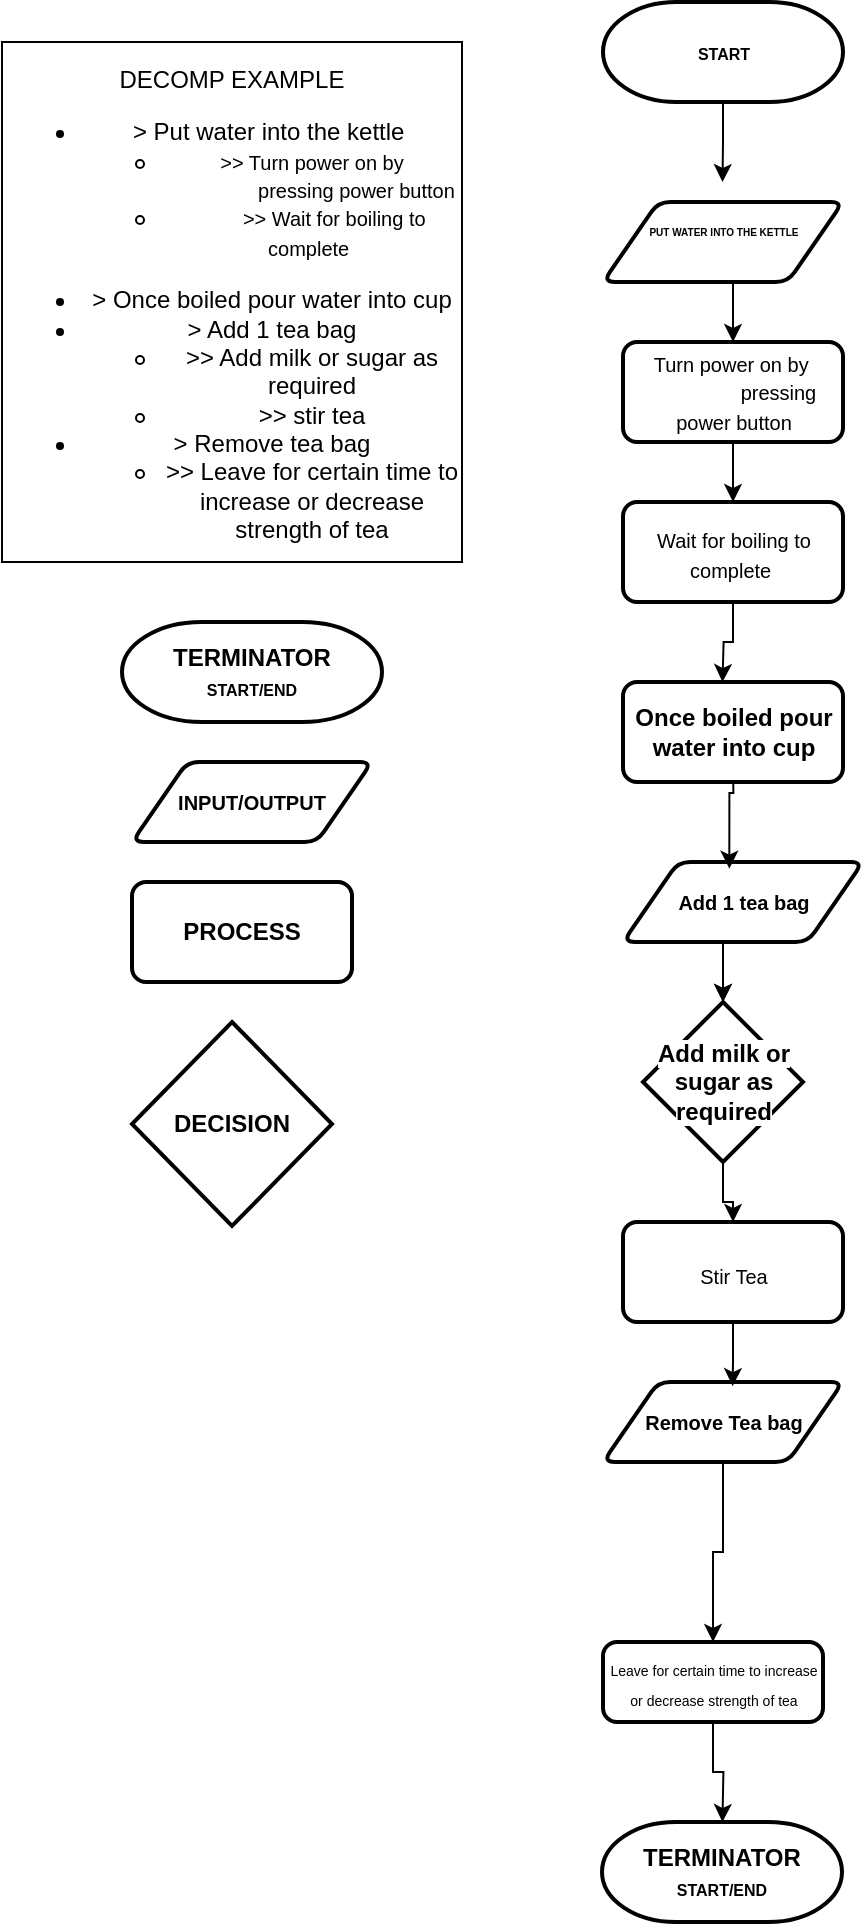 <mxfile version="26.2.14">
  <diagram name="Page-1" id="hdfUu6miAbO8KPyTUcIj">
    <mxGraphModel dx="678" dy="1254" grid="1" gridSize="10" guides="1" tooltips="1" connect="1" arrows="1" fold="1" page="1" pageScale="1" pageWidth="827" pageHeight="1169" math="0" shadow="0">
      <root>
        <mxCell id="0" />
        <mxCell id="1" parent="0" />
        <mxCell id="lo5BohARaPk3vTkeO70g-3" value="&lt;b&gt;&lt;font style=&quot;color: light-dark(rgb(0, 0, 0), rgb(1, 1, 1));&quot;&gt;TERMINATOR&lt;/font&gt;&lt;/b&gt;&lt;div&gt;&lt;b&gt;&lt;font style=&quot;color: light-dark(rgb(0, 0, 0), rgb(1, 1, 1)); font-size: 8px;&quot;&gt;START/END&lt;/font&gt;&lt;/b&gt;&lt;/div&gt;" style="strokeWidth=2;html=1;shape=mxgraph.flowchart.terminator;whiteSpace=wrap;direction=east;flipH=0;flipV=1;fillColor=light-dark(#FFFFFF,#FFB570);" vertex="1" parent="1">
          <mxGeometry x="160" y="350" width="130" height="50" as="geometry" />
        </mxCell>
        <mxCell id="lo5BohARaPk3vTkeO70g-5" value="DECISION" style="strokeWidth=2;html=1;shape=mxgraph.flowchart.decision;whiteSpace=wrap;fillColor=light-dark(#FFFFFF,#3333FF);fontStyle=1" vertex="1" parent="1">
          <mxGeometry x="165" y="550" width="100" height="102" as="geometry" />
        </mxCell>
        <mxCell id="lo5BohARaPk3vTkeO70g-6" value="&lt;font style=&quot;color: light-dark(rgb(0, 0, 0), rgb(0, 0, 0));&quot;&gt;&lt;b&gt;PROCESS&lt;/b&gt;&lt;/font&gt;" style="rounded=1;whiteSpace=wrap;html=1;absoluteArcSize=1;arcSize=14;strokeWidth=2;fillColor=light-dark(#FFFFFF,#66CC00);" vertex="1" parent="1">
          <mxGeometry x="165" y="480" width="110" height="50" as="geometry" />
        </mxCell>
        <mxCell id="lo5BohARaPk3vTkeO70g-11" value="&lt;div&gt;&lt;br&gt;&lt;/div&gt;&lt;div&gt;DECOMP EXAMPLE&lt;/div&gt;&lt;ul&gt;&lt;li&gt;&amp;gt; Put water into the kettle&amp;nbsp;&lt;/li&gt;&lt;ul&gt;&lt;li&gt;&lt;font style=&quot;font-size: 10px;&quot;&gt;&amp;gt;&amp;gt; Turn power on by &lt;span style=&quot;background-color: transparent; color: light-dark(rgb(0, 0, 0), rgb(255, 255, 255)); white-space: pre;&quot;&gt;&#x9;&lt;/span&gt;&lt;span style=&quot;background-color: transparent; color: light-dark(rgb(0, 0, 0), rgb(255, 255, 255)); white-space: pre;&quot;&gt;&#x9;&lt;/span&gt;&lt;span style=&quot;background-color: transparent; color: light-dark(rgb(0, 0, 0), rgb(255, 255, 255));&quot;&gt;pressing power button&lt;/span&gt;&lt;/font&gt;&lt;/li&gt;&lt;li&gt;&lt;font style=&quot;background-color: transparent; color: light-dark(rgb(0, 0, 0), rgb(255, 255, 255)); font-size: 10px;&quot;&gt;&lt;span style=&quot;white-space: pre;&quot;&gt;&#x9;&lt;/span&gt;&amp;gt;&amp;gt; Wait for boiling to complete&lt;/font&gt;&lt;span style=&quot;background-color: transparent; color: light-dark(rgb(0, 0, 0), rgb(255, 255, 255));&quot;&gt;&amp;nbsp;&lt;/span&gt;&lt;/li&gt;&lt;/ul&gt;&lt;/ul&gt;&lt;ul&gt;&lt;li&gt;&amp;gt; Once boiled pour water into cup&lt;/li&gt;&lt;li&gt;&amp;gt; Add 1 tea bag&lt;/li&gt;&lt;ul&gt;&lt;li&gt;&amp;gt;&amp;gt; Add milk or sugar as required&lt;/li&gt;&lt;li&gt;&amp;gt;&amp;gt; stir tea&lt;/li&gt;&lt;/ul&gt;&lt;li&gt;&lt;span style=&quot;background-color: transparent; color: light-dark(rgb(0, 0, 0), rgb(255, 255, 255));&quot;&gt;&amp;gt; Remove tea bag&lt;/span&gt;&lt;/li&gt;&lt;ul&gt;&lt;li&gt;&amp;gt;&amp;gt; Leave for certain time to increase or decrease strength of tea&lt;/li&gt;&lt;/ul&gt;&lt;/ul&gt;" style="rounded=0;whiteSpace=wrap;html=1;" vertex="1" parent="1">
          <mxGeometry x="100" y="60" width="230" height="260" as="geometry" />
        </mxCell>
        <mxCell id="lo5BohARaPk3vTkeO70g-33" value="&lt;font style=&quot;font-size: 10px;&quot; color=&quot;#000000&quot;&gt;&lt;b style=&quot;&quot;&gt;INPUT/OUTPUT&lt;/b&gt;&lt;/font&gt;" style="shape=parallelogram;html=1;strokeWidth=2;perimeter=parallelogramPerimeter;whiteSpace=wrap;rounded=1;arcSize=12;size=0.23;fillColor=light-dark(#FFFFFF,#3399FF);" vertex="1" parent="1">
          <mxGeometry x="165" y="420" width="120" height="40" as="geometry" />
        </mxCell>
        <mxCell id="lo5BohARaPk3vTkeO70g-41" value="" style="group" vertex="1" connectable="0" parent="1">
          <mxGeometry x="400" y="40" width="130.5" height="960" as="geometry" />
        </mxCell>
        <mxCell id="lo5BohARaPk3vTkeO70g-12" value="&lt;div&gt;&lt;b&gt;&lt;font style=&quot;color: light-dark(rgb(0, 0, 0), rgb(1, 1, 1)); font-size: 8px;&quot;&gt;START&lt;/font&gt;&lt;/b&gt;&lt;/div&gt;" style="strokeWidth=2;html=1;shape=mxgraph.flowchart.terminator;whiteSpace=wrap;direction=east;flipH=0;flipV=1;fillColor=light-dark(#FFFFFF,#FFB570);" vertex="1" parent="lo5BohARaPk3vTkeO70g-41">
          <mxGeometry x="0.5" width="120" height="50" as="geometry" />
        </mxCell>
        <mxCell id="lo5BohARaPk3vTkeO70g-15" value="&lt;font style=&quot;font-size: 5px;&quot;&gt;&lt;b style=&quot;&quot;&gt;PUT WATER INTO THE KETTLE&lt;/b&gt;&lt;/font&gt;&lt;div&gt;&lt;font style=&quot;font-size: 10px; color: light-dark(rgb(0, 0, 0), rgb(0, 0, 0));&quot;&gt;&lt;b&gt;&lt;br&gt;&lt;/b&gt;&lt;/font&gt;&lt;/div&gt;" style="shape=parallelogram;html=1;strokeWidth=2;perimeter=parallelogramPerimeter;whiteSpace=wrap;rounded=1;arcSize=12;size=0.23;fillColor=light-dark(#FFFFFF,#3399FF);" vertex="1" parent="lo5BohARaPk3vTkeO70g-41">
          <mxGeometry x="0.5" y="100" width="120" height="40" as="geometry" />
        </mxCell>
        <mxCell id="lo5BohARaPk3vTkeO70g-34" value="&lt;font style=&quot;font-size: 10px;&quot; color=&quot;#000000&quot;&gt;&lt;b style=&quot;&quot;&gt;Remove Tea bag&lt;/b&gt;&lt;/font&gt;" style="shape=parallelogram;html=1;strokeWidth=2;perimeter=parallelogramPerimeter;whiteSpace=wrap;rounded=1;arcSize=12;size=0.23;fillColor=light-dark(#FFFFFF,#3399FF);" vertex="1" parent="lo5BohARaPk3vTkeO70g-41">
          <mxGeometry x="0.5" y="690" width="120" height="40" as="geometry" />
        </mxCell>
        <mxCell id="lo5BohARaPk3vTkeO70g-39" value="&lt;b&gt;&lt;font style=&quot;color: light-dark(rgb(0, 0, 0), rgb(1, 1, 1));&quot;&gt;TERMINATOR&lt;/font&gt;&lt;/b&gt;&lt;div&gt;&lt;b&gt;&lt;font style=&quot;color: light-dark(rgb(0, 0, 0), rgb(1, 1, 1)); font-size: 8px;&quot;&gt;START/END&lt;/font&gt;&lt;/b&gt;&lt;/div&gt;" style="strokeWidth=2;html=1;shape=mxgraph.flowchart.terminator;whiteSpace=wrap;direction=east;flipH=0;flipV=1;fillColor=light-dark(#FFFFFF,#FFB570);" vertex="1" parent="lo5BohARaPk3vTkeO70g-41">
          <mxGeometry y="910" width="120" height="50" as="geometry" />
        </mxCell>
        <mxCell id="lo5BohARaPk3vTkeO70g-40" value="" style="group" vertex="1" connectable="0" parent="lo5BohARaPk3vTkeO70g-41">
          <mxGeometry x="0.5" y="90" width="130" height="820" as="geometry" />
        </mxCell>
        <mxCell id="lo5BohARaPk3vTkeO70g-2" value="&lt;font color=&quot;#000000&quot;&gt;&lt;span style=&quot;font-size: 10px;&quot;&gt;&lt;b&gt;Add 1 tea bag&lt;/b&gt;&lt;/span&gt;&lt;/font&gt;" style="shape=parallelogram;html=1;strokeWidth=2;perimeter=parallelogramPerimeter;whiteSpace=wrap;rounded=1;arcSize=12;size=0.23;fillColor=light-dark(#FFFFFF,#3399FF);" vertex="1" parent="lo5BohARaPk3vTkeO70g-40">
          <mxGeometry x="10" y="340" width="120" height="40" as="geometry" />
        </mxCell>
        <mxCell id="lo5BohARaPk3vTkeO70g-13" style="edgeStyle=orthogonalEdgeStyle;rounded=0;orthogonalLoop=1;jettySize=auto;html=1;exitX=0.5;exitY=0;exitDx=0;exitDy=0;exitPerimeter=0;" edge="1" parent="lo5BohARaPk3vTkeO70g-40" source="lo5BohARaPk3vTkeO70g-12">
          <mxGeometry relative="1" as="geometry">
            <mxPoint x="59.75" as="targetPoint" />
          </mxGeometry>
        </mxCell>
        <mxCell id="lo5BohARaPk3vTkeO70g-19" style="edgeStyle=orthogonalEdgeStyle;rounded=0;orthogonalLoop=1;jettySize=auto;html=1;exitX=0.5;exitY=1;exitDx=0;exitDy=0;entryX=0.5;entryY=0;entryDx=0;entryDy=0;" edge="1" parent="lo5BohARaPk3vTkeO70g-40" source="lo5BohARaPk3vTkeO70g-16" target="lo5BohARaPk3vTkeO70g-17">
          <mxGeometry relative="1" as="geometry" />
        </mxCell>
        <mxCell id="lo5BohARaPk3vTkeO70g-16" value="&lt;div&gt;&lt;span style=&quot;background-color: transparent; color: light-dark(rgb(0, 0, 0), rgb(255, 255, 255)); font-size: 10px;&quot;&gt;Turn power on by&amp;nbsp;&lt;/span&gt;&lt;span style=&quot;background-color: transparent; color: light-dark(rgb(0, 0, 0), rgb(255, 255, 255)); font-size: 10px; white-space: pre;&quot;&gt;&#x9;&lt;/span&gt;&lt;span style=&quot;background-color: transparent; color: light-dark(rgb(0, 0, 0), rgb(255, 255, 255)); font-size: 10px; white-space: pre;&quot;&gt;&#x9;&lt;/span&gt;&lt;span style=&quot;background-color: transparent; color: light-dark(rgb(0, 0, 0), rgb(255, 255, 255)); font-size: 10px;&quot;&gt;pressing power button&lt;/span&gt;&lt;/div&gt;" style="rounded=1;whiteSpace=wrap;html=1;absoluteArcSize=1;arcSize=14;strokeWidth=2;fillColor=light-dark(#FFFFFF,#66CC00);" vertex="1" parent="lo5BohARaPk3vTkeO70g-40">
          <mxGeometry x="10" y="80" width="110" height="50" as="geometry" />
        </mxCell>
        <mxCell id="lo5BohARaPk3vTkeO70g-20" style="edgeStyle=orthogonalEdgeStyle;rounded=0;orthogonalLoop=1;jettySize=auto;html=1;exitX=0.5;exitY=1;exitDx=0;exitDy=0;" edge="1" parent="lo5BohARaPk3vTkeO70g-40" source="lo5BohARaPk3vTkeO70g-17">
          <mxGeometry relative="1" as="geometry">
            <mxPoint x="59.75" y="250" as="targetPoint" />
          </mxGeometry>
        </mxCell>
        <mxCell id="lo5BohARaPk3vTkeO70g-17" value="&lt;div&gt;&lt;font style=&quot;background-color: transparent; color: light-dark(rgb(0, 0, 0), rgb(255, 255, 255)); font-size: 10px;&quot;&gt;&lt;br&gt;&lt;/font&gt;&lt;/div&gt;&lt;font style=&quot;background-color: transparent; color: light-dark(rgb(0, 0, 0), rgb(255, 255, 255)); font-size: 10px;&quot;&gt;Wait for boiling to complete&lt;/font&gt;&lt;span style=&quot;background-color: transparent; color: light-dark(rgb(0, 0, 0), rgb(255, 255, 255));&quot;&gt;&amp;nbsp;&lt;/span&gt;&lt;ul&gt;&lt;/ul&gt;" style="rounded=1;whiteSpace=wrap;html=1;absoluteArcSize=1;arcSize=14;strokeWidth=2;fillColor=light-dark(#FFFFFF,#66CC00);" vertex="1" parent="lo5BohARaPk3vTkeO70g-40">
          <mxGeometry x="10" y="160" width="110" height="50" as="geometry" />
        </mxCell>
        <mxCell id="lo5BohARaPk3vTkeO70g-24" style="edgeStyle=orthogonalEdgeStyle;rounded=0;orthogonalLoop=1;jettySize=auto;html=1;exitX=0.5;exitY=1;exitDx=0;exitDy=0;entryX=0.443;entryY=0.083;entryDx=0;entryDy=0;entryPerimeter=0;" edge="1" parent="lo5BohARaPk3vTkeO70g-40" target="lo5BohARaPk3vTkeO70g-2">
          <mxGeometry relative="1" as="geometry">
            <mxPoint x="64.69" y="270" as="sourcePoint" />
            <mxPoint x="70" y="320" as="targetPoint" />
          </mxGeometry>
        </mxCell>
        <mxCell id="lo5BohARaPk3vTkeO70g-23" value="&lt;div&gt;&lt;font style=&quot;background-color: transparent; color: light-dark(rgb(0, 0, 0), rgb(255, 255, 255)); font-size: 10px;&quot;&gt;&lt;br&gt;&lt;/font&gt;&lt;/div&gt;&lt;span style=&quot;font-size: 10px;&quot;&gt;Stir Tea&lt;/span&gt;&lt;ul&gt;&lt;/ul&gt;" style="rounded=1;whiteSpace=wrap;html=1;absoluteArcSize=1;arcSize=14;strokeWidth=2;fillColor=light-dark(#FFFFFF,#66CC00);" vertex="1" parent="lo5BohARaPk3vTkeO70g-40">
          <mxGeometry x="10" y="520" width="110" height="50" as="geometry" />
        </mxCell>
        <mxCell id="lo5BohARaPk3vTkeO70g-25" value="&lt;font color=&quot;#000000&quot;&gt;&lt;b&gt;Once boiled pour water into cup&lt;/b&gt;&lt;/font&gt;" style="rounded=1;whiteSpace=wrap;html=1;absoluteArcSize=1;arcSize=14;strokeWidth=2;fillColor=light-dark(#FFFFFF,#66CC00);" vertex="1" parent="lo5BohARaPk3vTkeO70g-40">
          <mxGeometry x="10" y="250" width="110" height="50" as="geometry" />
        </mxCell>
        <mxCell id="lo5BohARaPk3vTkeO70g-32" style="edgeStyle=orthogonalEdgeStyle;rounded=0;orthogonalLoop=1;jettySize=auto;html=1;" edge="1" parent="lo5BohARaPk3vTkeO70g-40" source="lo5BohARaPk3vTkeO70g-28" target="lo5BohARaPk3vTkeO70g-23">
          <mxGeometry relative="1" as="geometry" />
        </mxCell>
        <mxCell id="lo5BohARaPk3vTkeO70g-28" value="&lt;span style=&quot;background-color: light-dark(#ffffff, var(--ge-dark-color, #121212));&quot;&gt;&lt;font style=&quot;color: light-dark(rgb(0, 0, 0), rgb(255, 255, 153));&quot;&gt;Add milk or sugar as required&lt;/font&gt;&lt;/span&gt;" style="strokeWidth=2;html=1;shape=mxgraph.flowchart.decision;whiteSpace=wrap;fillColor=light-dark(#FFFFFF,#3333FF);fontStyle=1" vertex="1" parent="lo5BohARaPk3vTkeO70g-40">
          <mxGeometry x="20" y="410" width="80" height="80" as="geometry" />
        </mxCell>
        <mxCell id="lo5BohARaPk3vTkeO70g-30" style="edgeStyle=orthogonalEdgeStyle;rounded=0;orthogonalLoop=1;jettySize=auto;html=1;exitX=0.5;exitY=1;exitDx=0;exitDy=0;entryX=0.5;entryY=0;entryDx=0;entryDy=0;entryPerimeter=0;" edge="1" parent="lo5BohARaPk3vTkeO70g-40" source="lo5BohARaPk3vTkeO70g-2" target="lo5BohARaPk3vTkeO70g-28">
          <mxGeometry relative="1" as="geometry" />
        </mxCell>
        <mxCell id="lo5BohARaPk3vTkeO70g-31" style="edgeStyle=orthogonalEdgeStyle;rounded=0;orthogonalLoop=1;jettySize=auto;html=1;exitX=0.5;exitY=1;exitDx=0;exitDy=0;entryX=0.5;entryY=0;entryDx=0;entryDy=0;entryPerimeter=0;" edge="1" parent="lo5BohARaPk3vTkeO70g-40" source="lo5BohARaPk3vTkeO70g-2" target="lo5BohARaPk3vTkeO70g-28">
          <mxGeometry relative="1" as="geometry" />
        </mxCell>
        <mxCell id="lo5BohARaPk3vTkeO70g-38" style="edgeStyle=orthogonalEdgeStyle;rounded=0;orthogonalLoop=1;jettySize=auto;html=1;exitX=0.5;exitY=1;exitDx=0;exitDy=0;" edge="1" parent="lo5BohARaPk3vTkeO70g-40" source="lo5BohARaPk3vTkeO70g-36">
          <mxGeometry relative="1" as="geometry">
            <mxPoint x="59.714" y="820" as="targetPoint" />
          </mxGeometry>
        </mxCell>
        <mxCell id="lo5BohARaPk3vTkeO70g-36" value="&lt;span style=&quot;background-color: transparent; color: light-dark(rgb(0, 0, 0), rgb(255, 255, 255));&quot;&gt;&lt;font style=&quot;font-size: 7px;&quot;&gt;Leave for certain time to increase or decrease strength of tea&lt;/font&gt;&lt;/span&gt;" style="rounded=1;whiteSpace=wrap;html=1;absoluteArcSize=1;arcSize=14;strokeWidth=2;fillColor=light-dark(#FFFFFF,#66CC00);" vertex="1" parent="lo5BohARaPk3vTkeO70g-40">
          <mxGeometry y="730" width="110" height="40" as="geometry" />
        </mxCell>
        <mxCell id="lo5BohARaPk3vTkeO70g-18" style="edgeStyle=orthogonalEdgeStyle;rounded=0;orthogonalLoop=1;jettySize=auto;html=1;exitX=0.5;exitY=1;exitDx=0;exitDy=0;entryX=0.5;entryY=0;entryDx=0;entryDy=0;" edge="1" parent="lo5BohARaPk3vTkeO70g-41" source="lo5BohARaPk3vTkeO70g-15" target="lo5BohARaPk3vTkeO70g-16">
          <mxGeometry relative="1" as="geometry" />
        </mxCell>
        <mxCell id="lo5BohARaPk3vTkeO70g-35" style="edgeStyle=orthogonalEdgeStyle;rounded=0;orthogonalLoop=1;jettySize=auto;html=1;entryX=0.54;entryY=0.052;entryDx=0;entryDy=0;entryPerimeter=0;" edge="1" parent="lo5BohARaPk3vTkeO70g-41" source="lo5BohARaPk3vTkeO70g-23" target="lo5BohARaPk3vTkeO70g-34">
          <mxGeometry relative="1" as="geometry" />
        </mxCell>
        <mxCell id="lo5BohARaPk3vTkeO70g-37" style="edgeStyle=orthogonalEdgeStyle;rounded=0;orthogonalLoop=1;jettySize=auto;html=1;exitX=0.5;exitY=1;exitDx=0;exitDy=0;entryX=0.5;entryY=0;entryDx=0;entryDy=0;" edge="1" parent="lo5BohARaPk3vTkeO70g-41" source="lo5BohARaPk3vTkeO70g-34" target="lo5BohARaPk3vTkeO70g-36">
          <mxGeometry relative="1" as="geometry" />
        </mxCell>
      </root>
    </mxGraphModel>
  </diagram>
</mxfile>
